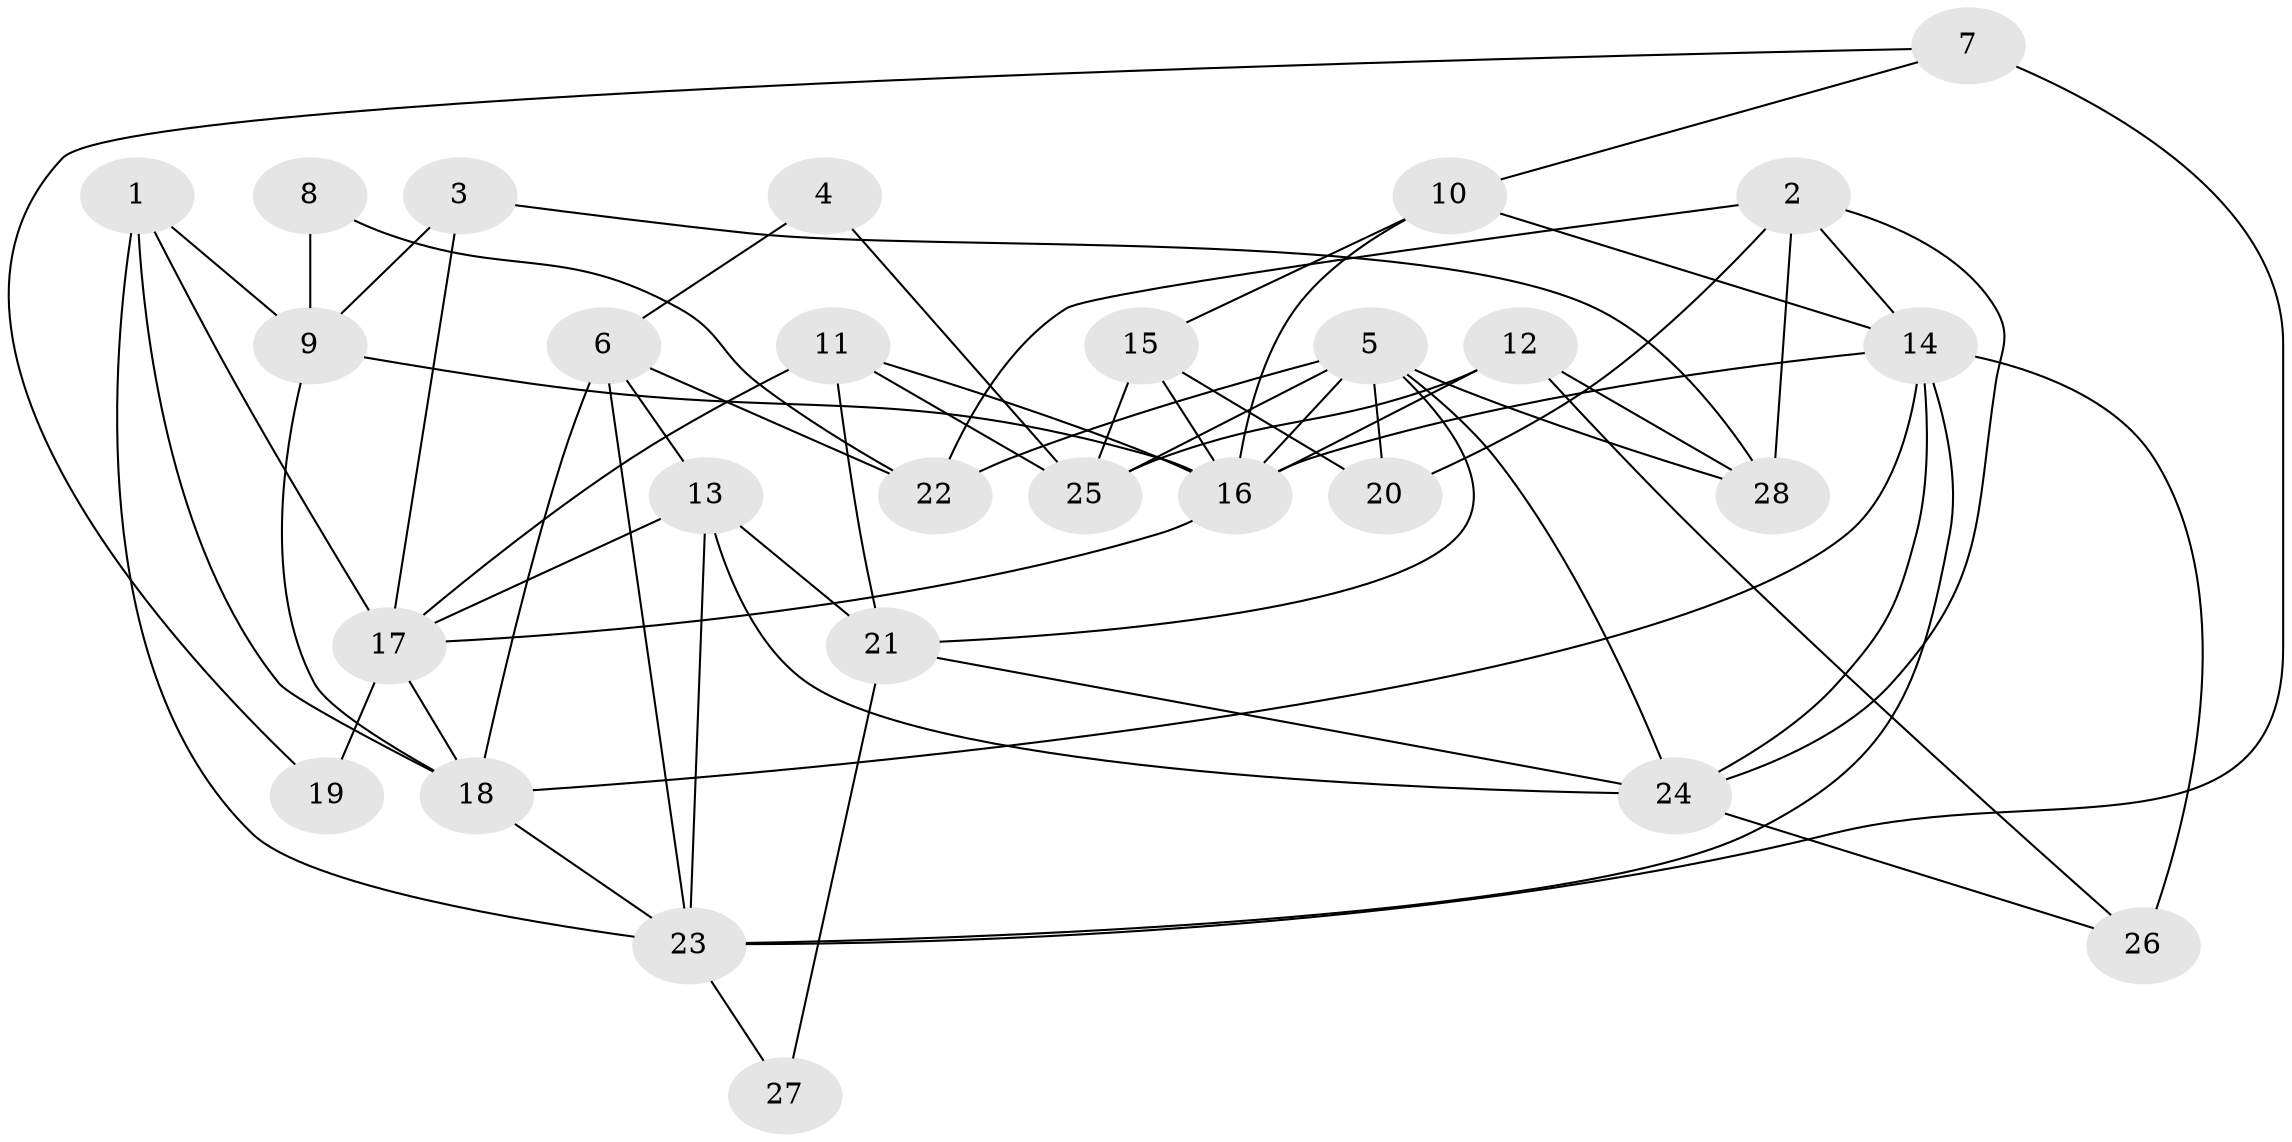 // original degree distribution, {6: 0.0784313725490196, 7: 0.058823529411764705, 4: 0.21568627450980393, 3: 0.2549019607843137, 5: 0.23529411764705882, 2: 0.1568627450980392}
// Generated by graph-tools (version 1.1) at 2025/02/03/09/25 03:02:02]
// undirected, 28 vertices, 63 edges
graph export_dot {
graph [start="1"]
  node [color=gray90,style=filled];
  1;
  2;
  3;
  4;
  5;
  6;
  7;
  8;
  9;
  10;
  11;
  12;
  13;
  14;
  15;
  16;
  17;
  18;
  19;
  20;
  21;
  22;
  23;
  24;
  25;
  26;
  27;
  28;
  1 -- 9 [weight=1.0];
  1 -- 17 [weight=1.0];
  1 -- 18 [weight=1.0];
  1 -- 23 [weight=1.0];
  2 -- 14 [weight=1.0];
  2 -- 20 [weight=1.0];
  2 -- 22 [weight=1.0];
  2 -- 24 [weight=1.0];
  2 -- 28 [weight=2.0];
  3 -- 9 [weight=1.0];
  3 -- 17 [weight=1.0];
  3 -- 28 [weight=1.0];
  4 -- 6 [weight=1.0];
  4 -- 25 [weight=1.0];
  5 -- 16 [weight=2.0];
  5 -- 20 [weight=1.0];
  5 -- 21 [weight=1.0];
  5 -- 22 [weight=1.0];
  5 -- 24 [weight=1.0];
  5 -- 25 [weight=1.0];
  5 -- 28 [weight=1.0];
  6 -- 13 [weight=1.0];
  6 -- 18 [weight=1.0];
  6 -- 22 [weight=2.0];
  6 -- 23 [weight=2.0];
  7 -- 10 [weight=1.0];
  7 -- 19 [weight=1.0];
  7 -- 23 [weight=2.0];
  8 -- 9 [weight=1.0];
  8 -- 22 [weight=1.0];
  9 -- 16 [weight=1.0];
  9 -- 18 [weight=1.0];
  10 -- 14 [weight=1.0];
  10 -- 15 [weight=1.0];
  10 -- 16 [weight=1.0];
  11 -- 16 [weight=1.0];
  11 -- 17 [weight=1.0];
  11 -- 21 [weight=1.0];
  11 -- 25 [weight=1.0];
  12 -- 16 [weight=1.0];
  12 -- 25 [weight=1.0];
  12 -- 26 [weight=1.0];
  12 -- 28 [weight=1.0];
  13 -- 17 [weight=1.0];
  13 -- 21 [weight=1.0];
  13 -- 23 [weight=1.0];
  13 -- 24 [weight=1.0];
  14 -- 16 [weight=1.0];
  14 -- 18 [weight=1.0];
  14 -- 23 [weight=1.0];
  14 -- 24 [weight=1.0];
  14 -- 26 [weight=2.0];
  15 -- 16 [weight=1.0];
  15 -- 20 [weight=1.0];
  15 -- 25 [weight=2.0];
  16 -- 17 [weight=1.0];
  17 -- 18 [weight=1.0];
  17 -- 19 [weight=3.0];
  18 -- 23 [weight=1.0];
  21 -- 24 [weight=1.0];
  21 -- 27 [weight=1.0];
  23 -- 27 [weight=1.0];
  24 -- 26 [weight=1.0];
}
